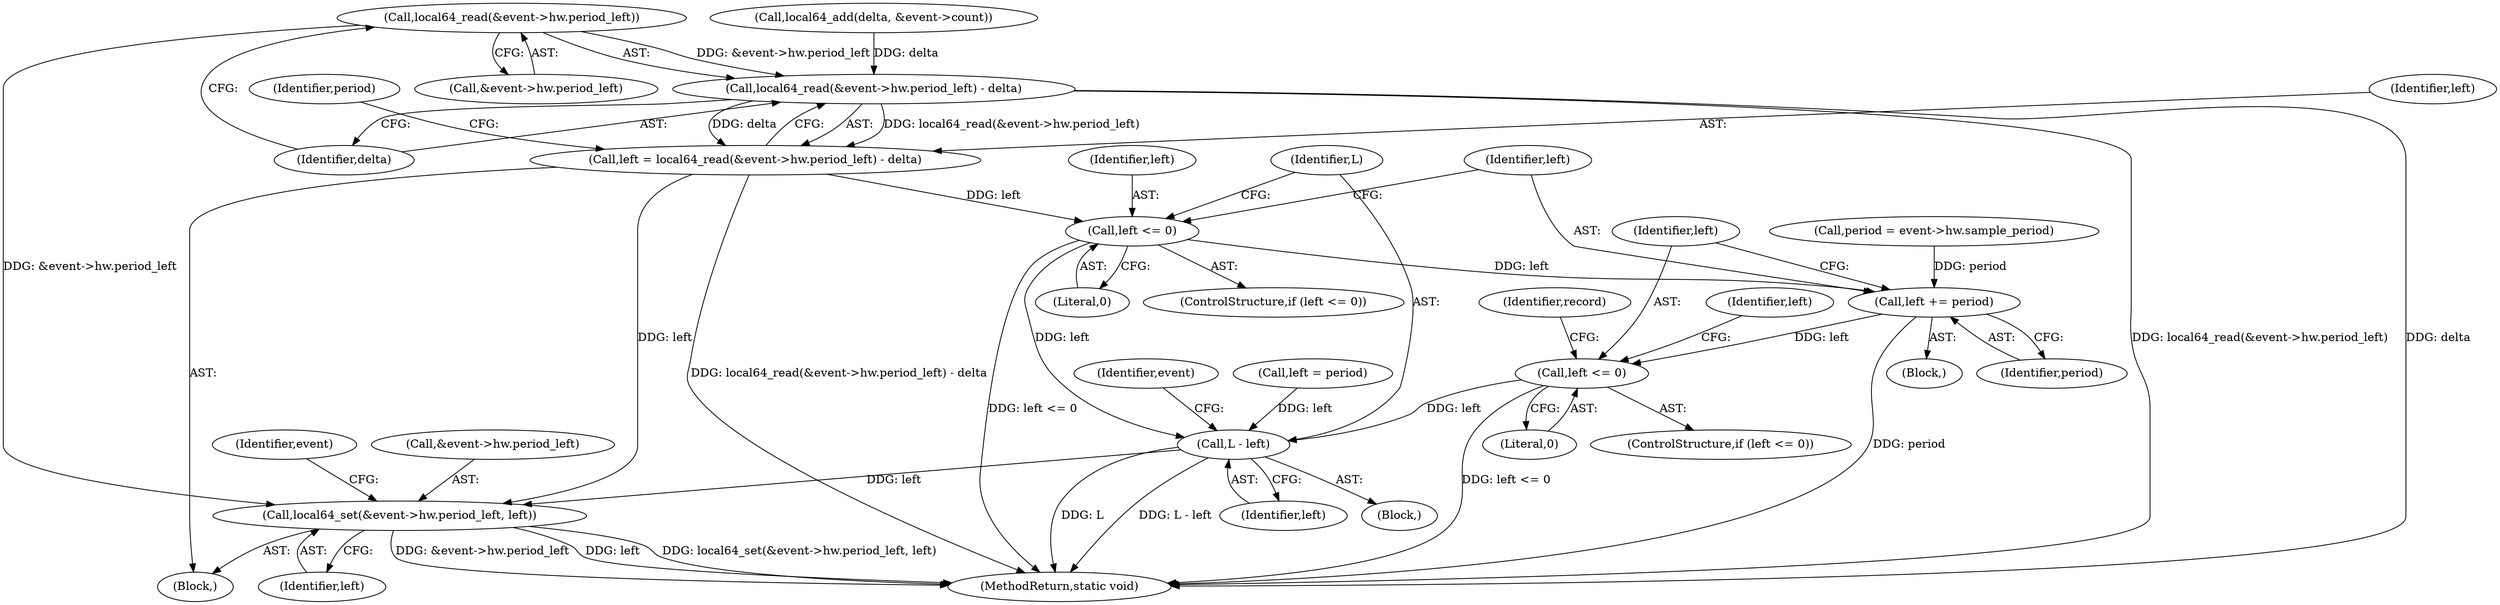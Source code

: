 digraph "0_linux_a8b0ca17b80e92faab46ee7179ba9e99ccb61233_18@API" {
"1000169" [label="(Call,local64_read(&event->hw.period_left))"];
"1000168" [label="(Call,local64_read(&event->hw.period_left) - delta)"];
"1000166" [label="(Call,left = local64_read(&event->hw.period_left) - delta)"];
"1000181" [label="(Call,left <= 0)"];
"1000185" [label="(Call,left += period)"];
"1000189" [label="(Call,left <= 0)"];
"1000209" [label="(Call,L - left)"];
"1000227" [label="(Call,local64_set(&event->hw.period_left, left))"];
"1000167" [label="(Identifier,left)"];
"1000178" [label="(Identifier,period)"];
"1000209" [label="(Call,L - left)"];
"1000236" [label="(Identifier,event)"];
"1000186" [label="(Identifier,left)"];
"1000108" [label="(Block,)"];
"1000234" [label="(Identifier,left)"];
"1000188" [label="(ControlStructure,if (left <= 0))"];
"1000196" [label="(Identifier,record)"];
"1000193" [label="(Identifier,left)"];
"1000211" [label="(Identifier,left)"];
"1000189" [label="(Call,left <= 0)"];
"1000187" [label="(Identifier,period)"];
"1000182" [label="(Identifier,left)"];
"1000185" [label="(Call,left += period)"];
"1000168" [label="(Call,local64_read(&event->hw.period_left) - delta)"];
"1000228" [label="(Call,&event->hw.period_left)"];
"1000191" [label="(Literal,0)"];
"1000166" [label="(Call,left = local64_read(&event->hw.period_left) - delta)"];
"1000110" [label="(Call,period = event->hw.sample_period)"];
"1000192" [label="(Call,left = period)"];
"1000215" [label="(Identifier,event)"];
"1000179" [label="(Block,)"];
"1000181" [label="(Call,left <= 0)"];
"1000170" [label="(Call,&event->hw.period_left)"];
"1000264" [label="(MethodReturn,static void)"];
"1000184" [label="(Block,)"];
"1000190" [label="(Identifier,left)"];
"1000180" [label="(ControlStructure,if (left <= 0))"];
"1000227" [label="(Call,local64_set(&event->hw.period_left, left))"];
"1000169" [label="(Call,local64_read(&event->hw.period_left))"];
"1000176" [label="(Identifier,delta)"];
"1000210" [label="(Identifier,L)"];
"1000183" [label="(Literal,0)"];
"1000157" [label="(Call,local64_add(delta, &event->count))"];
"1000169" -> "1000168"  [label="AST: "];
"1000169" -> "1000170"  [label="CFG: "];
"1000170" -> "1000169"  [label="AST: "];
"1000176" -> "1000169"  [label="CFG: "];
"1000169" -> "1000168"  [label="DDG: &event->hw.period_left"];
"1000169" -> "1000227"  [label="DDG: &event->hw.period_left"];
"1000168" -> "1000166"  [label="AST: "];
"1000168" -> "1000176"  [label="CFG: "];
"1000176" -> "1000168"  [label="AST: "];
"1000166" -> "1000168"  [label="CFG: "];
"1000168" -> "1000264"  [label="DDG: local64_read(&event->hw.period_left)"];
"1000168" -> "1000264"  [label="DDG: delta"];
"1000168" -> "1000166"  [label="DDG: local64_read(&event->hw.period_left)"];
"1000168" -> "1000166"  [label="DDG: delta"];
"1000157" -> "1000168"  [label="DDG: delta"];
"1000166" -> "1000108"  [label="AST: "];
"1000167" -> "1000166"  [label="AST: "];
"1000178" -> "1000166"  [label="CFG: "];
"1000166" -> "1000264"  [label="DDG: local64_read(&event->hw.period_left) - delta"];
"1000166" -> "1000181"  [label="DDG: left"];
"1000166" -> "1000227"  [label="DDG: left"];
"1000181" -> "1000180"  [label="AST: "];
"1000181" -> "1000183"  [label="CFG: "];
"1000182" -> "1000181"  [label="AST: "];
"1000183" -> "1000181"  [label="AST: "];
"1000186" -> "1000181"  [label="CFG: "];
"1000210" -> "1000181"  [label="CFG: "];
"1000181" -> "1000264"  [label="DDG: left <= 0"];
"1000181" -> "1000185"  [label="DDG: left"];
"1000181" -> "1000209"  [label="DDG: left"];
"1000185" -> "1000184"  [label="AST: "];
"1000185" -> "1000187"  [label="CFG: "];
"1000186" -> "1000185"  [label="AST: "];
"1000187" -> "1000185"  [label="AST: "];
"1000190" -> "1000185"  [label="CFG: "];
"1000185" -> "1000264"  [label="DDG: period"];
"1000110" -> "1000185"  [label="DDG: period"];
"1000185" -> "1000189"  [label="DDG: left"];
"1000189" -> "1000188"  [label="AST: "];
"1000189" -> "1000191"  [label="CFG: "];
"1000190" -> "1000189"  [label="AST: "];
"1000191" -> "1000189"  [label="AST: "];
"1000193" -> "1000189"  [label="CFG: "];
"1000196" -> "1000189"  [label="CFG: "];
"1000189" -> "1000264"  [label="DDG: left <= 0"];
"1000189" -> "1000209"  [label="DDG: left"];
"1000209" -> "1000179"  [label="AST: "];
"1000209" -> "1000211"  [label="CFG: "];
"1000210" -> "1000209"  [label="AST: "];
"1000211" -> "1000209"  [label="AST: "];
"1000215" -> "1000209"  [label="CFG: "];
"1000209" -> "1000264"  [label="DDG: L - left"];
"1000209" -> "1000264"  [label="DDG: L"];
"1000192" -> "1000209"  [label="DDG: left"];
"1000209" -> "1000227"  [label="DDG: left"];
"1000227" -> "1000108"  [label="AST: "];
"1000227" -> "1000234"  [label="CFG: "];
"1000228" -> "1000227"  [label="AST: "];
"1000234" -> "1000227"  [label="AST: "];
"1000236" -> "1000227"  [label="CFG: "];
"1000227" -> "1000264"  [label="DDG: local64_set(&event->hw.period_left, left)"];
"1000227" -> "1000264"  [label="DDG: &event->hw.period_left"];
"1000227" -> "1000264"  [label="DDG: left"];
}
